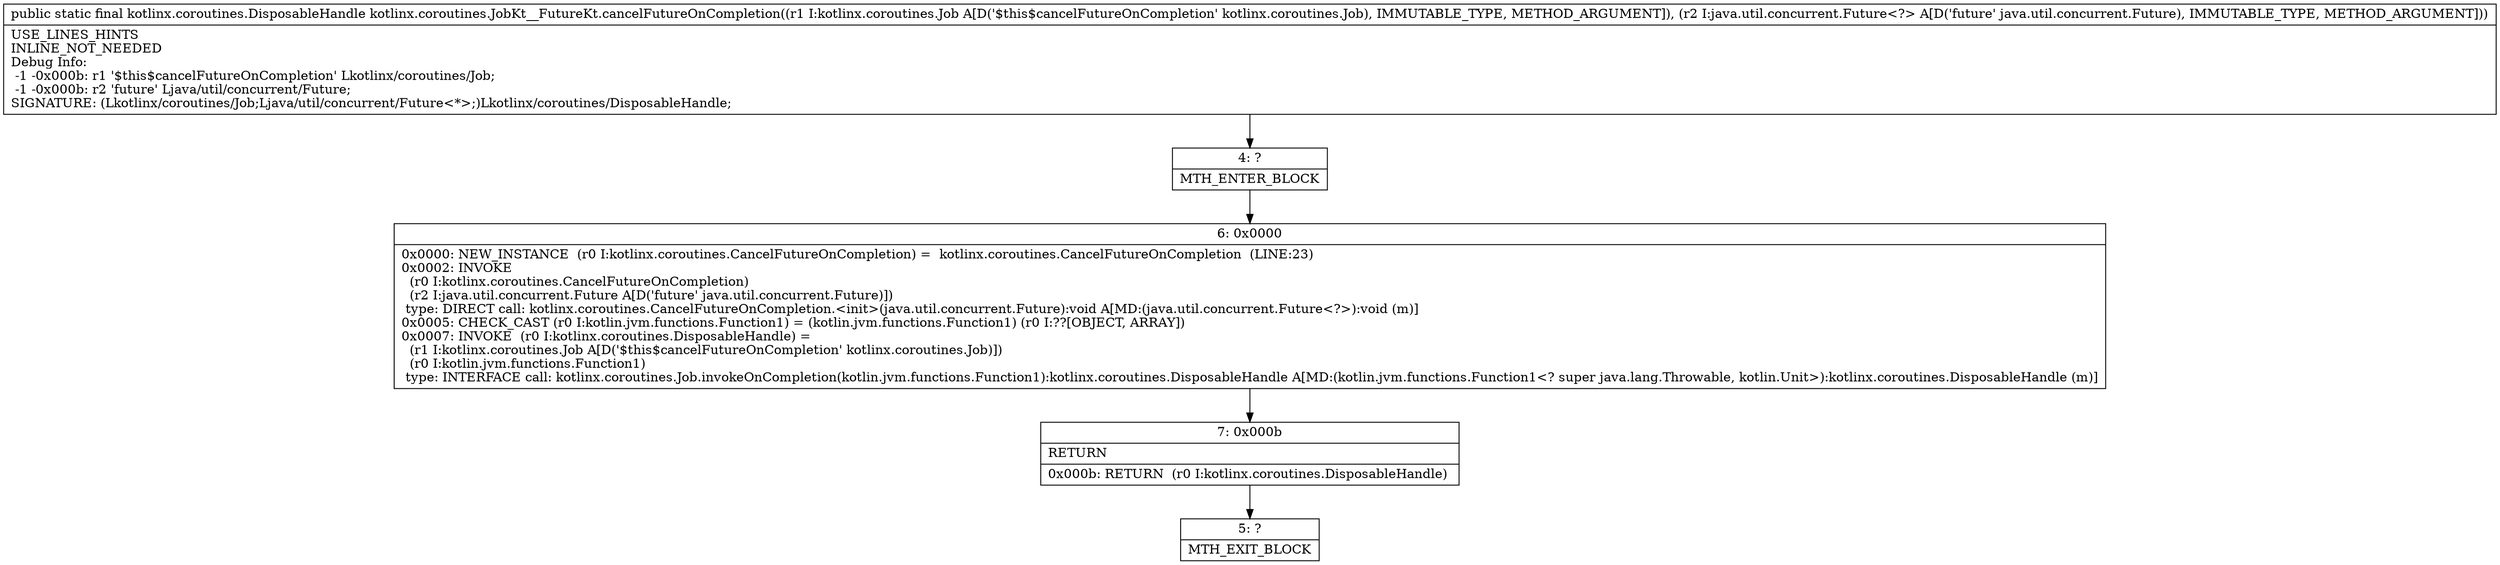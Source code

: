 digraph "CFG forkotlinx.coroutines.JobKt__FutureKt.cancelFutureOnCompletion(Lkotlinx\/coroutines\/Job;Ljava\/util\/concurrent\/Future;)Lkotlinx\/coroutines\/DisposableHandle;" {
Node_4 [shape=record,label="{4\:\ ?|MTH_ENTER_BLOCK\l}"];
Node_6 [shape=record,label="{6\:\ 0x0000|0x0000: NEW_INSTANCE  (r0 I:kotlinx.coroutines.CancelFutureOnCompletion) =  kotlinx.coroutines.CancelFutureOnCompletion  (LINE:23)\l0x0002: INVOKE  \l  (r0 I:kotlinx.coroutines.CancelFutureOnCompletion)\l  (r2 I:java.util.concurrent.Future A[D('future' java.util.concurrent.Future)])\l type: DIRECT call: kotlinx.coroutines.CancelFutureOnCompletion.\<init\>(java.util.concurrent.Future):void A[MD:(java.util.concurrent.Future\<?\>):void (m)]\l0x0005: CHECK_CAST (r0 I:kotlin.jvm.functions.Function1) = (kotlin.jvm.functions.Function1) (r0 I:??[OBJECT, ARRAY]) \l0x0007: INVOKE  (r0 I:kotlinx.coroutines.DisposableHandle) = \l  (r1 I:kotlinx.coroutines.Job A[D('$this$cancelFutureOnCompletion' kotlinx.coroutines.Job)])\l  (r0 I:kotlin.jvm.functions.Function1)\l type: INTERFACE call: kotlinx.coroutines.Job.invokeOnCompletion(kotlin.jvm.functions.Function1):kotlinx.coroutines.DisposableHandle A[MD:(kotlin.jvm.functions.Function1\<? super java.lang.Throwable, kotlin.Unit\>):kotlinx.coroutines.DisposableHandle (m)]\l}"];
Node_7 [shape=record,label="{7\:\ 0x000b|RETURN\l|0x000b: RETURN  (r0 I:kotlinx.coroutines.DisposableHandle) \l}"];
Node_5 [shape=record,label="{5\:\ ?|MTH_EXIT_BLOCK\l}"];
MethodNode[shape=record,label="{public static final kotlinx.coroutines.DisposableHandle kotlinx.coroutines.JobKt__FutureKt.cancelFutureOnCompletion((r1 I:kotlinx.coroutines.Job A[D('$this$cancelFutureOnCompletion' kotlinx.coroutines.Job), IMMUTABLE_TYPE, METHOD_ARGUMENT]), (r2 I:java.util.concurrent.Future\<?\> A[D('future' java.util.concurrent.Future), IMMUTABLE_TYPE, METHOD_ARGUMENT]))  | USE_LINES_HINTS\lINLINE_NOT_NEEDED\lDebug Info:\l  \-1 \-0x000b: r1 '$this$cancelFutureOnCompletion' Lkotlinx\/coroutines\/Job;\l  \-1 \-0x000b: r2 'future' Ljava\/util\/concurrent\/Future;\lSIGNATURE: (Lkotlinx\/coroutines\/Job;Ljava\/util\/concurrent\/Future\<*\>;)Lkotlinx\/coroutines\/DisposableHandle;\l}"];
MethodNode -> Node_4;Node_4 -> Node_6;
Node_6 -> Node_7;
Node_7 -> Node_5;
}

